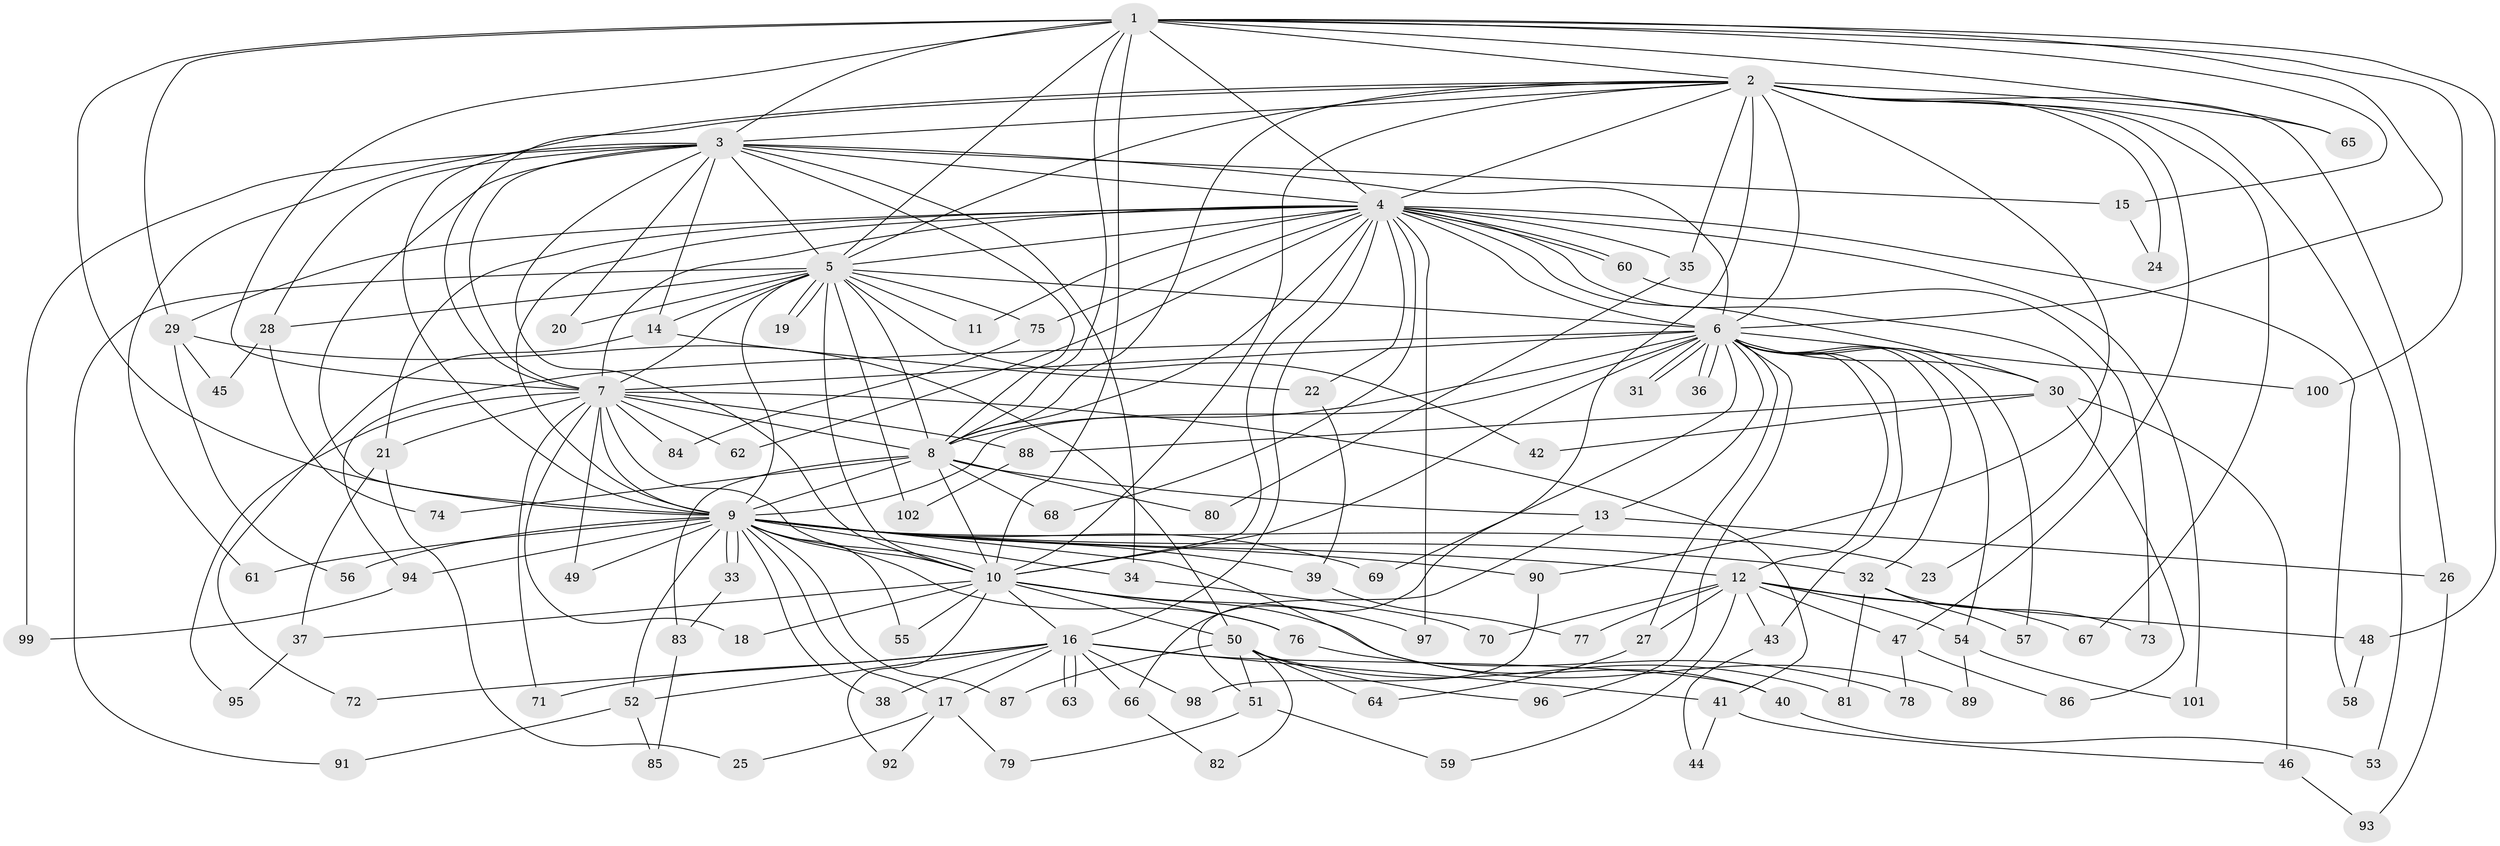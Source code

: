 // Generated by graph-tools (version 1.1) at 2025/25/03/09/25 03:25:39]
// undirected, 102 vertices, 229 edges
graph export_dot {
graph [start="1"]
  node [color=gray90,style=filled];
  1;
  2;
  3;
  4;
  5;
  6;
  7;
  8;
  9;
  10;
  11;
  12;
  13;
  14;
  15;
  16;
  17;
  18;
  19;
  20;
  21;
  22;
  23;
  24;
  25;
  26;
  27;
  28;
  29;
  30;
  31;
  32;
  33;
  34;
  35;
  36;
  37;
  38;
  39;
  40;
  41;
  42;
  43;
  44;
  45;
  46;
  47;
  48;
  49;
  50;
  51;
  52;
  53;
  54;
  55;
  56;
  57;
  58;
  59;
  60;
  61;
  62;
  63;
  64;
  65;
  66;
  67;
  68;
  69;
  70;
  71;
  72;
  73;
  74;
  75;
  76;
  77;
  78;
  79;
  80;
  81;
  82;
  83;
  84;
  85;
  86;
  87;
  88;
  89;
  90;
  91;
  92;
  93;
  94;
  95;
  96;
  97;
  98;
  99;
  100;
  101;
  102;
  1 -- 2;
  1 -- 3;
  1 -- 4;
  1 -- 5;
  1 -- 6;
  1 -- 7;
  1 -- 8;
  1 -- 9;
  1 -- 10;
  1 -- 15;
  1 -- 29;
  1 -- 48;
  1 -- 65;
  1 -- 100;
  2 -- 3;
  2 -- 4;
  2 -- 5;
  2 -- 6;
  2 -- 7;
  2 -- 8;
  2 -- 9;
  2 -- 10;
  2 -- 24;
  2 -- 26;
  2 -- 35;
  2 -- 47;
  2 -- 53;
  2 -- 65;
  2 -- 66;
  2 -- 67;
  2 -- 90;
  3 -- 4;
  3 -- 5;
  3 -- 6;
  3 -- 7;
  3 -- 8;
  3 -- 9;
  3 -- 10;
  3 -- 14;
  3 -- 15;
  3 -- 20;
  3 -- 28;
  3 -- 34;
  3 -- 61;
  3 -- 99;
  4 -- 5;
  4 -- 6;
  4 -- 7;
  4 -- 8;
  4 -- 9;
  4 -- 10;
  4 -- 11;
  4 -- 16;
  4 -- 21;
  4 -- 22;
  4 -- 23;
  4 -- 29;
  4 -- 30;
  4 -- 35;
  4 -- 58;
  4 -- 60;
  4 -- 60;
  4 -- 62;
  4 -- 68;
  4 -- 75;
  4 -- 97;
  4 -- 101;
  5 -- 6;
  5 -- 7;
  5 -- 8;
  5 -- 9;
  5 -- 10;
  5 -- 11;
  5 -- 14;
  5 -- 19;
  5 -- 19;
  5 -- 20;
  5 -- 28;
  5 -- 42;
  5 -- 75;
  5 -- 91;
  5 -- 102;
  6 -- 7;
  6 -- 8;
  6 -- 9;
  6 -- 10;
  6 -- 12;
  6 -- 13;
  6 -- 27;
  6 -- 30;
  6 -- 31;
  6 -- 31;
  6 -- 32;
  6 -- 36;
  6 -- 36;
  6 -- 43;
  6 -- 54;
  6 -- 57;
  6 -- 69;
  6 -- 94;
  6 -- 96;
  6 -- 100;
  7 -- 8;
  7 -- 9;
  7 -- 10;
  7 -- 18;
  7 -- 21;
  7 -- 41;
  7 -- 49;
  7 -- 62;
  7 -- 71;
  7 -- 84;
  7 -- 88;
  7 -- 95;
  8 -- 9;
  8 -- 10;
  8 -- 13;
  8 -- 68;
  8 -- 74;
  8 -- 80;
  8 -- 83;
  9 -- 10;
  9 -- 12;
  9 -- 17;
  9 -- 23;
  9 -- 32;
  9 -- 33;
  9 -- 33;
  9 -- 34;
  9 -- 38;
  9 -- 39;
  9 -- 40;
  9 -- 49;
  9 -- 52;
  9 -- 55;
  9 -- 56;
  9 -- 61;
  9 -- 69;
  9 -- 76;
  9 -- 87;
  9 -- 90;
  9 -- 94;
  10 -- 16;
  10 -- 18;
  10 -- 37;
  10 -- 50;
  10 -- 55;
  10 -- 76;
  10 -- 89;
  10 -- 92;
  10 -- 97;
  12 -- 27;
  12 -- 43;
  12 -- 47;
  12 -- 48;
  12 -- 54;
  12 -- 59;
  12 -- 67;
  12 -- 70;
  12 -- 77;
  13 -- 26;
  13 -- 51;
  14 -- 22;
  14 -- 72;
  15 -- 24;
  16 -- 17;
  16 -- 38;
  16 -- 40;
  16 -- 41;
  16 -- 52;
  16 -- 63;
  16 -- 63;
  16 -- 66;
  16 -- 71;
  16 -- 72;
  16 -- 98;
  17 -- 25;
  17 -- 79;
  17 -- 92;
  21 -- 25;
  21 -- 37;
  22 -- 39;
  26 -- 93;
  27 -- 64;
  28 -- 45;
  28 -- 74;
  29 -- 45;
  29 -- 50;
  29 -- 56;
  30 -- 42;
  30 -- 46;
  30 -- 86;
  30 -- 88;
  32 -- 57;
  32 -- 73;
  32 -- 81;
  33 -- 83;
  34 -- 70;
  35 -- 80;
  37 -- 95;
  39 -- 77;
  40 -- 53;
  41 -- 44;
  41 -- 46;
  43 -- 44;
  46 -- 93;
  47 -- 78;
  47 -- 86;
  48 -- 58;
  50 -- 51;
  50 -- 64;
  50 -- 81;
  50 -- 82;
  50 -- 87;
  50 -- 96;
  51 -- 59;
  51 -- 79;
  52 -- 85;
  52 -- 91;
  54 -- 89;
  54 -- 101;
  60 -- 73;
  66 -- 82;
  75 -- 84;
  76 -- 78;
  83 -- 85;
  88 -- 102;
  90 -- 98;
  94 -- 99;
}
